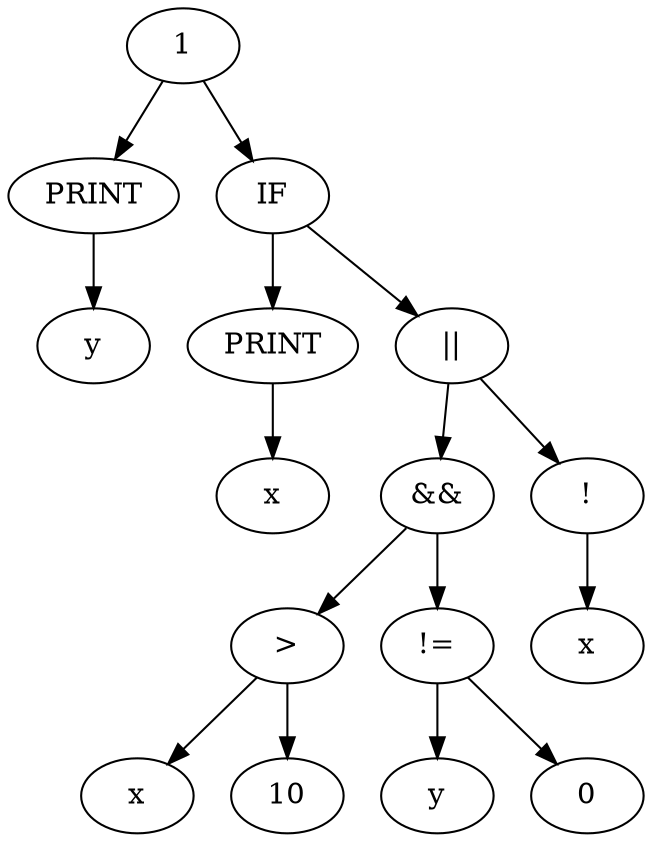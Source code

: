 digraph G {
	2 [label = "PRINT"];
	3 [label = "y"];
	4 [label = "IF"];
	5 [label = "PRINT"];
	6 [label = "x"];
	7 [label = "||"];
	8 [label = "&&"];
	9 [label = ">"];
	10 [label = "x"];
	11 [label = "10"];
	12 [label = "!="];
	13 [label = "y"];
	14 [label = "0"];
	15 [label = "!"];
	16 [label = "x"];
	1 -> 2;
	2 -> 3;
	1 -> 4;
	4 -> 5;
	5 -> 6;
	4 -> 7;
	7 -> 8;
	8 -> 9;
	9 -> 10;
	9 -> 11;
	8 -> 12;
	12 -> 13;
	12 -> 14;
	7 -> 15;
	15 -> 16;
}
